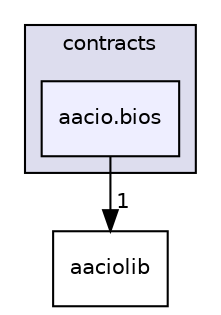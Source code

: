 digraph "contracts/aacio.bios" {
  compound=true
  node [ fontsize="10", fontname="Helvetica"];
  edge [ labelfontsize="10", labelfontname="Helvetica"];
  subgraph clusterdir_ae9b15dd87e066e1908bbd90e8f38627 {
    graph [ bgcolor="#ddddee", pencolor="black", label="contracts" fontname="Helvetica", fontsize="10", URL="dir_ae9b15dd87e066e1908bbd90e8f38627.html"]
  dir_515574e446f73b46ff83cb2cc03b71cc [shape=box, label="aacio.bios", style="filled", fillcolor="#eeeeff", pencolor="black", URL="dir_515574e446f73b46ff83cb2cc03b71cc.html"];
  }
  dir_eebd46385ac17dfe81e47e86b6b64bf0 [shape=box label="aaciolib" URL="dir_eebd46385ac17dfe81e47e86b6b64bf0.html"];
  dir_515574e446f73b46ff83cb2cc03b71cc->dir_eebd46385ac17dfe81e47e86b6b64bf0 [headlabel="1", labeldistance=1.5 headhref="dir_000001_000015.html"];
}
